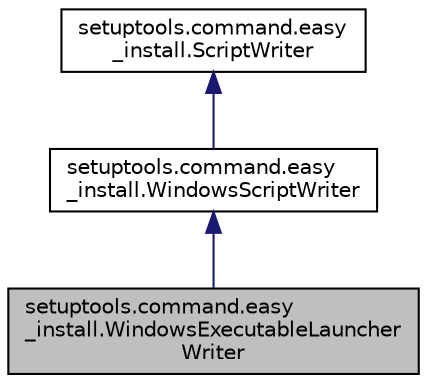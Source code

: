 digraph "setuptools.command.easy_install.WindowsExecutableLauncherWriter"
{
 // LATEX_PDF_SIZE
  edge [fontname="Helvetica",fontsize="10",labelfontname="Helvetica",labelfontsize="10"];
  node [fontname="Helvetica",fontsize="10",shape=record];
  Node1 [label="setuptools.command.easy\l_install.WindowsExecutableLauncher\lWriter",height=0.2,width=0.4,color="black", fillcolor="grey75", style="filled", fontcolor="black",tooltip=" "];
  Node2 -> Node1 [dir="back",color="midnightblue",fontsize="10",style="solid"];
  Node2 [label="setuptools.command.easy\l_install.WindowsScriptWriter",height=0.2,width=0.4,color="black", fillcolor="white", style="filled",URL="$classsetuptools_1_1command_1_1easy__install_1_1WindowsScriptWriter.html",tooltip=" "];
  Node3 -> Node2 [dir="back",color="midnightblue",fontsize="10",style="solid"];
  Node3 [label="setuptools.command.easy\l_install.ScriptWriter",height=0.2,width=0.4,color="black", fillcolor="white", style="filled",URL="$classsetuptools_1_1command_1_1easy__install_1_1ScriptWriter.html",tooltip=" "];
}
